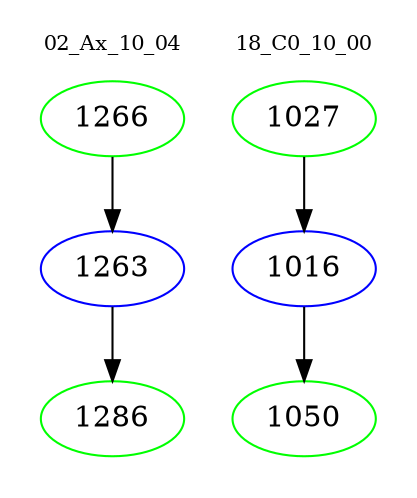 digraph{
subgraph cluster_0 {
color = white
label = "02_Ax_10_04";
fontsize=10;
T0_1266 [label="1266", color="green"]
T0_1266 -> T0_1263 [color="black"]
T0_1263 [label="1263", color="blue"]
T0_1263 -> T0_1286 [color="black"]
T0_1286 [label="1286", color="green"]
}
subgraph cluster_1 {
color = white
label = "18_C0_10_00";
fontsize=10;
T1_1027 [label="1027", color="green"]
T1_1027 -> T1_1016 [color="black"]
T1_1016 [label="1016", color="blue"]
T1_1016 -> T1_1050 [color="black"]
T1_1050 [label="1050", color="green"]
}
}
